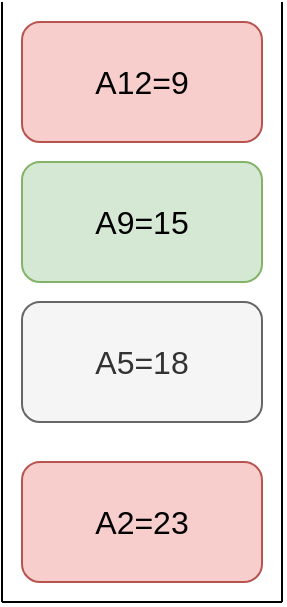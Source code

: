 <mxfile version="13.6.6" type="device"><diagram id="AQbetcsuyFhm6XTTDwXC" name="第 1 页"><mxGraphModel dx="1422" dy="713" grid="1" gridSize="10" guides="1" tooltips="1" connect="1" arrows="1" fold="1" page="1" pageScale="1" pageWidth="827" pageHeight="1169" math="0" shadow="0"><root><mxCell id="0"/><mxCell id="1" parent="0"/><mxCell id="hud822kwf2CjSZqmSdgQ-1" value="" style="endArrow=none;html=1;fontSize=16;" edge="1" parent="1"><mxGeometry width="50" height="50" relative="1" as="geometry"><mxPoint x="140" y="420" as="sourcePoint"/><mxPoint x="140" y="120" as="targetPoint"/></mxGeometry></mxCell><mxCell id="hud822kwf2CjSZqmSdgQ-2" value="" style="endArrow=none;html=1;fontSize=16;" edge="1" parent="1"><mxGeometry width="50" height="50" relative="1" as="geometry"><mxPoint x="280" y="420" as="sourcePoint"/><mxPoint x="280" y="120" as="targetPoint"/></mxGeometry></mxCell><mxCell id="hud822kwf2CjSZqmSdgQ-3" value="" style="endArrow=none;html=1;fontSize=16;" edge="1" parent="1"><mxGeometry width="50" height="50" relative="1" as="geometry"><mxPoint x="140" y="420" as="sourcePoint"/><mxPoint x="280" y="420" as="targetPoint"/></mxGeometry></mxCell><mxCell id="hud822kwf2CjSZqmSdgQ-4" value="A2=23" style="rounded=1;whiteSpace=wrap;html=1;fontSize=16;fillColor=#f8cecc;strokeColor=#b85450;" vertex="1" parent="1"><mxGeometry x="150" y="350" width="120" height="60" as="geometry"/></mxCell><mxCell id="hud822kwf2CjSZqmSdgQ-5" value="A5=18" style="rounded=1;whiteSpace=wrap;html=1;fontSize=16;fillColor=#f5f5f5;strokeColor=#666666;fontColor=#333333;" vertex="1" parent="1"><mxGeometry x="150" y="270" width="120" height="60" as="geometry"/></mxCell><mxCell id="hud822kwf2CjSZqmSdgQ-6" value="A9=15" style="rounded=1;whiteSpace=wrap;html=1;fontSize=16;fillColor=#d5e8d4;strokeColor=#82b366;" vertex="1" parent="1"><mxGeometry x="150" y="200" width="120" height="60" as="geometry"/></mxCell><mxCell id="hud822kwf2CjSZqmSdgQ-7" value="A12=9" style="rounded=1;whiteSpace=wrap;html=1;fontSize=16;fillColor=#f8cecc;strokeColor=#b85450;" vertex="1" parent="1"><mxGeometry x="150" y="130" width="120" height="60" as="geometry"/></mxCell></root></mxGraphModel></diagram></mxfile>